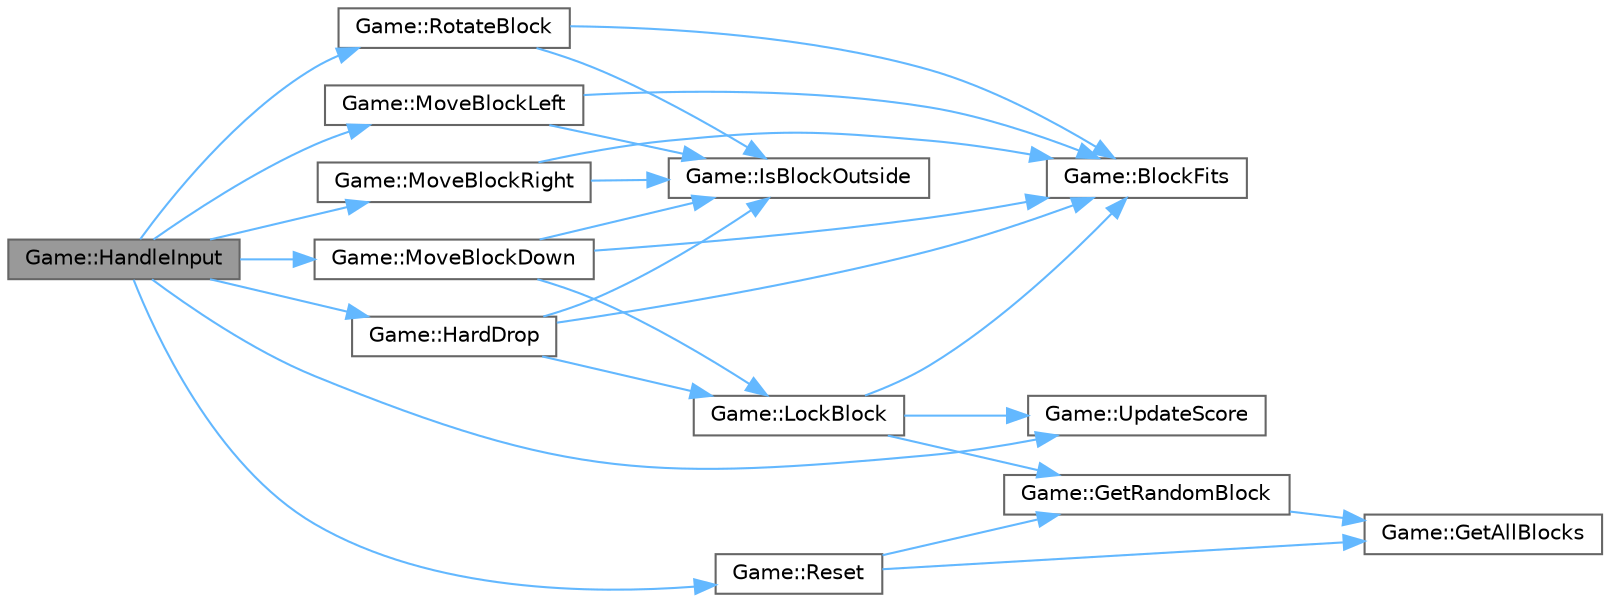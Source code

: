 digraph "Game::HandleInput"
{
 // INTERACTIVE_SVG=YES
 // LATEX_PDF_SIZE
  bgcolor="transparent";
  edge [fontname=Helvetica,fontsize=10,labelfontname=Helvetica,labelfontsize=10];
  node [fontname=Helvetica,fontsize=10,shape=box,height=0.2,width=0.4];
  rankdir="LR";
  Node1 [id="Node000001",label="Game::HandleInput",height=0.2,width=0.4,color="gray40", fillcolor="grey60", style="filled", fontcolor="black",tooltip="Xử lý các thao tác từ người chơi như di chuyển, xoay, thả nhanh."];
  Node1 -> Node2 [id="edge1_Node000001_Node000002",color="steelblue1",style="solid",tooltip=" "];
  Node2 [id="Node000002",label="Game::HardDrop",height=0.2,width=0.4,color="grey40", fillcolor="white", style="filled",URL="$class_game.html#a4d227c67184cec759263ba02358ca7bf",tooltip="Thả khối xuống đáy nhanh chóng."];
  Node2 -> Node3 [id="edge2_Node000002_Node000003",color="steelblue1",style="solid",tooltip=" "];
  Node3 [id="Node000003",label="Game::BlockFits",height=0.2,width=0.4,color="grey40", fillcolor="white", style="filled",URL="$class_game.html#aa29a7f6f5c14bebe5298bf1f336c3b9d",tooltip="Kiểm tra khối có vừa vặn trong lưới không."];
  Node2 -> Node4 [id="edge3_Node000002_Node000004",color="steelblue1",style="solid",tooltip=" "];
  Node4 [id="Node000004",label="Game::IsBlockOutside",height=0.2,width=0.4,color="grey40", fillcolor="white", style="filled",URL="$class_game.html#accb7007d6dfe37ad695f88edac551ca3",tooltip="Kiểm tra xem khối hiện tại có nằm ngoài lưới không."];
  Node2 -> Node5 [id="edge4_Node000002_Node000005",color="steelblue1",style="solid",tooltip=" "];
  Node5 [id="Node000005",label="Game::LockBlock",height=0.2,width=0.4,color="grey40", fillcolor="white", style="filled",URL="$class_game.html#a66fba2bd0f328e0f278300575362eccd",tooltip="Khóa khối vào lưới khi không thể di chuyển thêm."];
  Node5 -> Node3 [id="edge5_Node000005_Node000003",color="steelblue1",style="solid",tooltip=" "];
  Node5 -> Node6 [id="edge6_Node000005_Node000006",color="steelblue1",style="solid",tooltip=" "];
  Node6 [id="Node000006",label="Game::GetRandomBlock",height=0.2,width=0.4,color="grey40", fillcolor="white", style="filled",URL="$class_game.html#abc16983181324744859e150bdcdc74fb",tooltip="Tạo một khối ngẫu nhiên từ danh sách khối."];
  Node6 -> Node7 [id="edge7_Node000006_Node000007",color="steelblue1",style="solid",tooltip=" "];
  Node7 [id="Node000007",label="Game::GetAllBlocks",height=0.2,width=0.4,color="grey40", fillcolor="white", style="filled",URL="$class_game.html#a5f27e7baebf6edb48feaf5f8fc85ce0d",tooltip="Lấy danh sách tất cả các loại khối."];
  Node5 -> Node8 [id="edge8_Node000005_Node000008",color="steelblue1",style="solid",tooltip=" "];
  Node8 [id="Node000008",label="Game::UpdateScore",height=0.2,width=0.4,color="grey40", fillcolor="white", style="filled",URL="$class_game.html#a4172ecd9094334b298f73ac13a6ef9f5",tooltip="Cập nhật điểm số dựa trên số dòng bị xóa và điểm rơi khối."];
  Node1 -> Node9 [id="edge9_Node000001_Node000009",color="steelblue1",style="solid",tooltip=" "];
  Node9 [id="Node000009",label="Game::MoveBlockDown",height=0.2,width=0.4,color="grey40", fillcolor="white", style="filled",URL="$class_game.html#ab927b082b475ef3fe642bca3f6abc5d8",tooltip="Di chuyển khối xuống theo thời gian."];
  Node9 -> Node3 [id="edge10_Node000009_Node000003",color="steelblue1",style="solid",tooltip=" "];
  Node9 -> Node4 [id="edge11_Node000009_Node000004",color="steelblue1",style="solid",tooltip=" "];
  Node9 -> Node5 [id="edge12_Node000009_Node000005",color="steelblue1",style="solid",tooltip=" "];
  Node1 -> Node10 [id="edge13_Node000001_Node000010",color="steelblue1",style="solid",tooltip=" "];
  Node10 [id="Node000010",label="Game::MoveBlockLeft",height=0.2,width=0.4,color="grey40", fillcolor="white", style="filled",URL="$class_game.html#a992114dd8284933a97882682a20d1038",tooltip="Di chuyển khối sang trái nếu hợp lệ."];
  Node10 -> Node3 [id="edge14_Node000010_Node000003",color="steelblue1",style="solid",tooltip=" "];
  Node10 -> Node4 [id="edge15_Node000010_Node000004",color="steelblue1",style="solid",tooltip=" "];
  Node1 -> Node11 [id="edge16_Node000001_Node000011",color="steelblue1",style="solid",tooltip=" "];
  Node11 [id="Node000011",label="Game::MoveBlockRight",height=0.2,width=0.4,color="grey40", fillcolor="white", style="filled",URL="$class_game.html#a954a4627b583069eb8c1de47bc418d9b",tooltip="Di chuyển khối sang phải nếu hợp lệ."];
  Node11 -> Node3 [id="edge17_Node000011_Node000003",color="steelblue1",style="solid",tooltip=" "];
  Node11 -> Node4 [id="edge18_Node000011_Node000004",color="steelblue1",style="solid",tooltip=" "];
  Node1 -> Node12 [id="edge19_Node000001_Node000012",color="steelblue1",style="solid",tooltip=" "];
  Node12 [id="Node000012",label="Game::Reset",height=0.2,width=0.4,color="grey40", fillcolor="white", style="filled",URL="$class_game.html#abb3fb4b64092158706e7723cf8268e6a",tooltip="Reset trò chơi, khởi tạo lại trạng thái ban đầu."];
  Node12 -> Node7 [id="edge20_Node000012_Node000007",color="steelblue1",style="solid",tooltip=" "];
  Node12 -> Node6 [id="edge21_Node000012_Node000006",color="steelblue1",style="solid",tooltip=" "];
  Node1 -> Node13 [id="edge22_Node000001_Node000013",color="steelblue1",style="solid",tooltip=" "];
  Node13 [id="Node000013",label="Game::RotateBlock",height=0.2,width=0.4,color="grey40", fillcolor="white", style="filled",URL="$class_game.html#afffb14f699205deddfcae3873dd1e4d4",tooltip="Xoay khối hiện tại nếu hợp lệ."];
  Node13 -> Node3 [id="edge23_Node000013_Node000003",color="steelblue1",style="solid",tooltip=" "];
  Node13 -> Node4 [id="edge24_Node000013_Node000004",color="steelblue1",style="solid",tooltip=" "];
  Node1 -> Node8 [id="edge25_Node000001_Node000008",color="steelblue1",style="solid",tooltip=" "];
}
